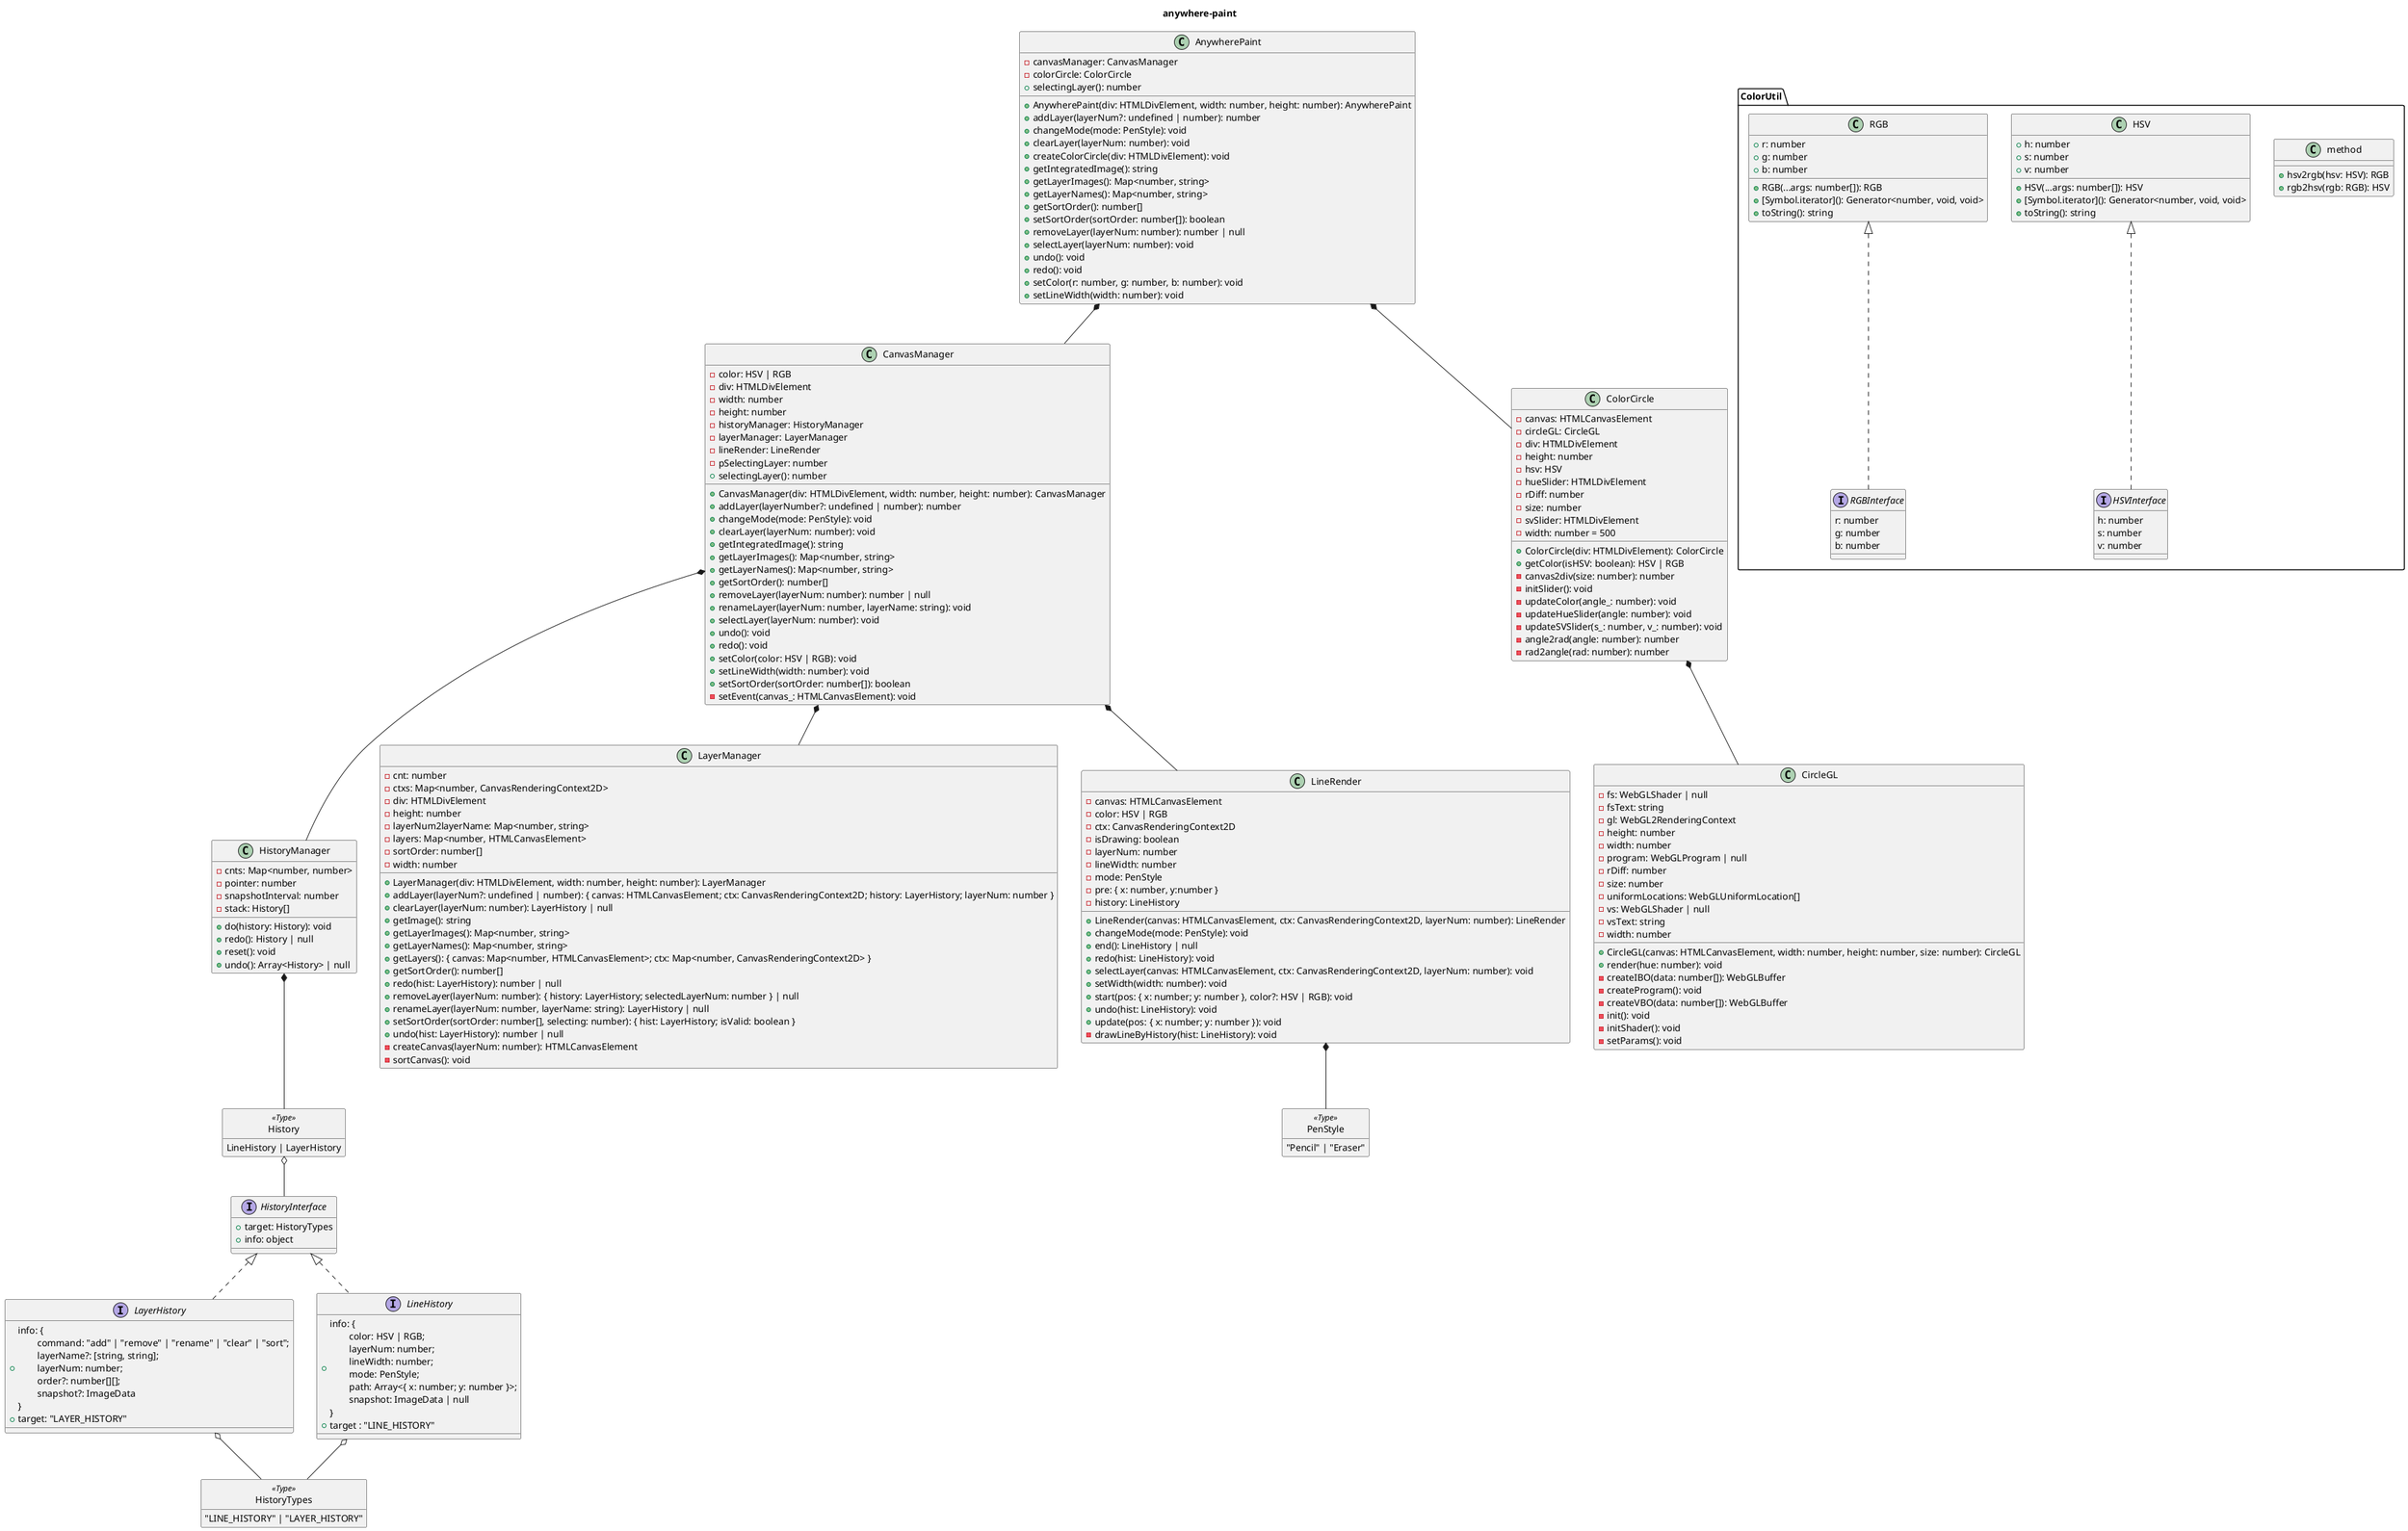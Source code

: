 @startuml
title anywhere-paint

hide <<Type>> circle
hide <<Type>> methods

class AnywherePaint {
    {field} - canvasManager: CanvasManager
    {field} - colorCircle: ColorCircle
    {field} + selectingLayer(): number

    {method} + AnywherePaint(div: HTMLDivElement, width: number, height: number): AnywherePaint
    {method} + addLayer(layerNum?: undefined | number): number
    {method} + changeMode(mode: PenStyle): void
    {method} + clearLayer(layerNum: number): void
    {method} + createColorCircle(div: HTMLDivElement): void
    {method} + getIntegratedImage(): string
    {method} + getLayerImages(): Map<number, string>
    {method} + getLayerNames(): Map<number, string>
    {method} + getSortOrder(): number[]
    {method} + setSortOrder(sortOrder: number[]): boolean
    {method} + removeLayer(layerNum: number): number | null
    {method} + selectLayer(layerNum: number): void
    {method} + undo(): void
    {method} + redo(): void
    {method} + setColor(r: number, g: number, b: number): void
    {method} + setLineWidth(width: number): void
}

class CanvasManager {
    {field} - color: HSV | RGB
    {field} - div: HTMLDivElement
    {field} - width: number
    {field} - height: number
    {field} - historyManager: HistoryManager
    {field} - layerManager: LayerManager
    {field} - lineRender: LineRender
    {field} - pSelectingLayer: number
    {field} + selectingLayer(): number

    {method} + CanvasManager(div: HTMLDivElement, width: number, height: number): CanvasManager
    {method} + addLayer(layerNumber?: undefined | number): number
    {method} + changeMode(mode: PenStyle): void
    {method} + clearLayer(layerNum: number): void
    {method} + getIntegratedImage(): string
    {method} + getLayerImages(): Map<number, string>
    {method} + getLayerNames(): Map<number, string>
    {method} + getSortOrder(): number[]
    {method} + removeLayer(layerNum: number): number | null
    {method} + renameLayer(layerNum: number, layerName: string): void
    {method} + selectLayer(layerNum: number): void
    {method} + undo(): void
    {method} + redo(): void
    {method} + setColor(color: HSV | RGB): void
    {method} + setLineWidth(width: number): void
    {method} + setSortOrder(sortOrder: number[]): boolean
    {method} - setEvent(canvas_: HTMLCanvasElement): void
}

class CircleGL {
    {field} - fs: WebGLShader | null
    {field} - fsText: string
    {field} - gl: WebGL2RenderingContext
    {field} - height: number
    {field} - width: number
    {field} - program: WebGLProgram | null
    {field} - rDiff: number
    {field} - size: number
    {field} - uniformLocations: WebGLUniformLocation[]
    {field} - vs: WebGLShader | null
    {field} - vsText: string
    {field} - width: number

    {method} + CircleGL(canvas: HTMLCanvasElement, width: number, height: number, size: number): CircleGL
    {method} + render(hue: number): void
    {method} - createIBO(data: number[]): WebGLBuffer
    {method} - createProgram(): void
    {method} - createVBO(data: number[]): WebGLBuffer
    {method} - init(): void
    {method} - initShader(): void
    {method} - setParams(): void
}

class ColorCircle {
    {field} - canvas: HTMLCanvasElement
    {field} - circleGL: CircleGL
    {field} - div: HTMLDivElement
    {field} - height: number
    {field} - hsv: HSV
    {field} - hueSlider: HTMLDivElement
    {field} - rDiff: number
    {field} - size: number
    {field} - svSlider: HTMLDivElement
    {field} - width: number = 500

    {method} + ColorCircle(div: HTMLDivElement): ColorCircle
    {method} + getColor(isHSV: boolean): HSV | RGB
    {method} - canvas2div(size: number): number
    {method} - initSlider(): void
    {method} - updateColor(angle_: number): void
    {method} - updateHueSlider(angle: number): void
    {method} - updateSVSlider(s_: number, v_: number): void
    {method} - angle2rad(angle: number): number
    {method} - rad2angle(rad: number): number
}

class HistoryManager {
    {field} - cnts: Map<number, number>
    {field} - pointer: number
    {field} - snapshotInterval: number
    {field} - stack: History[]

    {method} + do(history: History): void
    {method} + redo(): History | null
    {method} + reset(): void
    {method} + undo(): Array<History> | null
}

class LayerManager {
    {field} - cnt: number
    {field} - ctxs: Map<number, CanvasRenderingContext2D>
    {field} - div: HTMLDivElement
    {field} - height: number
    {field} - layerNum2layerName: Map<number, string>
    {field} - layers: Map<number, HTMLCanvasElement>
    {field} - sortOrder: number[]
    {field} - width: number

    {method} + LayerManager(div: HTMLDivElement, width: number, height: number): LayerManager
    {method} + addLayer(layerNum?: undefined | number): { canvas: HTMLCanvasElement; ctx: CanvasRenderingContext2D; history: LayerHistory; layerNum: number }
    {method} + clearLayer(layerNum: number): LayerHistory | null
    {method} + getImage(): string
    {method} + getLayerImages(): Map<number, string>
    {method} + getLayerNames(): Map<number, string>
    {method} + getLayers(): { canvas: Map<number, HTMLCanvasElement>; ctx: Map<number, CanvasRenderingContext2D> }
    {method} + getSortOrder(): number[]
    {method} + redo(hist: LayerHistory): number | null
    {method} + removeLayer(layerNum: number): { history: LayerHistory; selectedLayerNum: number } | null
    {method} + renameLayer(layerNum: number, layerName: string): LayerHistory | null
    {method} + setSortOrder(sortOrder: number[], selecting: number): { hist: LayerHistory; isValid: boolean }
    {method} + undo(hist: LayerHistory): number | null
    {method} - createCanvas(layerNum: number): HTMLCanvasElement
    {method} - sortCanvas(): void
}

class PenStyle <<Type>> {
    "Pencil" | "Eraser"
}

class LineRender {
    {field} - canvas: HTMLCanvasElement
    {field} - color: HSV | RGB
    {field} - ctx: CanvasRenderingContext2D
    {field} - isDrawing: boolean
    {field} - layerNum: number
    {field} - lineWidth: number
    {field} - mode: PenStyle
    {field} - pre: { x: number, y:number }
    {field} - history: LineHistory

    {method} + LineRender(canvas: HTMLCanvasElement, ctx: CanvasRenderingContext2D, layerNum: number): LineRender
    {method} + changeMode(mode: PenStyle): void
    {method} + end(): LineHistory | null
    {method} + redo(hist: LineHistory): void
    {method} + selectLayer(canvas: HTMLCanvasElement, ctx: CanvasRenderingContext2D, layerNum: number): void
    {method} + setWidth(width: number): void
    {method} + start(pos: { x: number; y: number }, color?: HSV | RGB): void
    {method} + undo(hist: LineHistory): void
    {method} + update(pos: { x: number; y: number }): void
    {method} - drawLineByHistory(hist: LineHistory): void
}



namespace ColorUtil {
    class method {
        {method} + hsv2rgb(hsv: HSV): RGB
        {method} + rgb2hsv(rgb: RGB): HSV
    }

    interface HSVInterface {
        h: number
        s: number
        v: number
    }

    class HSV {
        {field} + h: number
        {field} + s: number
        {field} + v: number

        {method} + HSV(...args: number[]): HSV
        {method} + [Symbol.iterator](): Generator<number, void, void>
        {method} + toString(): string
    }


    interface RGBInterface {
        r: number
        g: number
        b: number
    }

    class RGB {
        {field} + r: number
        {field} + g: number
        {field} + b: number

        {method} + RGB(...args: number[]): RGB
        {method} + [Symbol.iterator](): Generator<number, void, void>
        {method} + toString(): string
    }
    
    HSV <|.. HSVInterface
    RGB <|.. RGBInterface
}

class HistoryTypes <<Type>> {
    "LINE_HISTORY" | "LAYER_HISTORY"
}

class History <<Type>> {
    LineHistory | LayerHistory
}

interface HistoryInterface {
    {field} + target: HistoryTypes
    {field} + info: object
}

interface LayerHistory {
    {field} + info: {\n\tcommand: "add" | "remove" | "rename" | "clear" | "sort";\n\tlayerName?: [string, string];\n\tlayerNum: number;\n\torder?: number[][];\n\tsnapshot?: ImageData\n}
    {field} + target: "LAYER_HISTORY"
}

interface LineHistory {
    {field} + info: {\n\tcolor: HSV | RGB;\n\tlayerNum: number;\n\tlineWidth: number;\n\tmode: PenStyle;\n\tpath: Array<{ x: number; y: number }>;\n\tsnapshot: ImageData | null\n}
    {field} + target : "LINE_HISTORY"
}

AnywherePaint *-- CanvasManager
AnywherePaint *-- ColorCircle
CanvasManager *-- HistoryManager
CanvasManager *-- LayerManager
CanvasManager *-- LineRender
LineRender *-- PenStyle
ColorCircle *-- CircleGL
HistoryManager *-- History
' History o-- LayerHistory
' History o-- LineHistory
History o-- HistoryInterface
HistoryInterface <|.. LayerHistory
HistoryInterface <|.. LineHistory
LayerHistory o-- HistoryTypes
LineHistory o-- HistoryTypes




@enduml